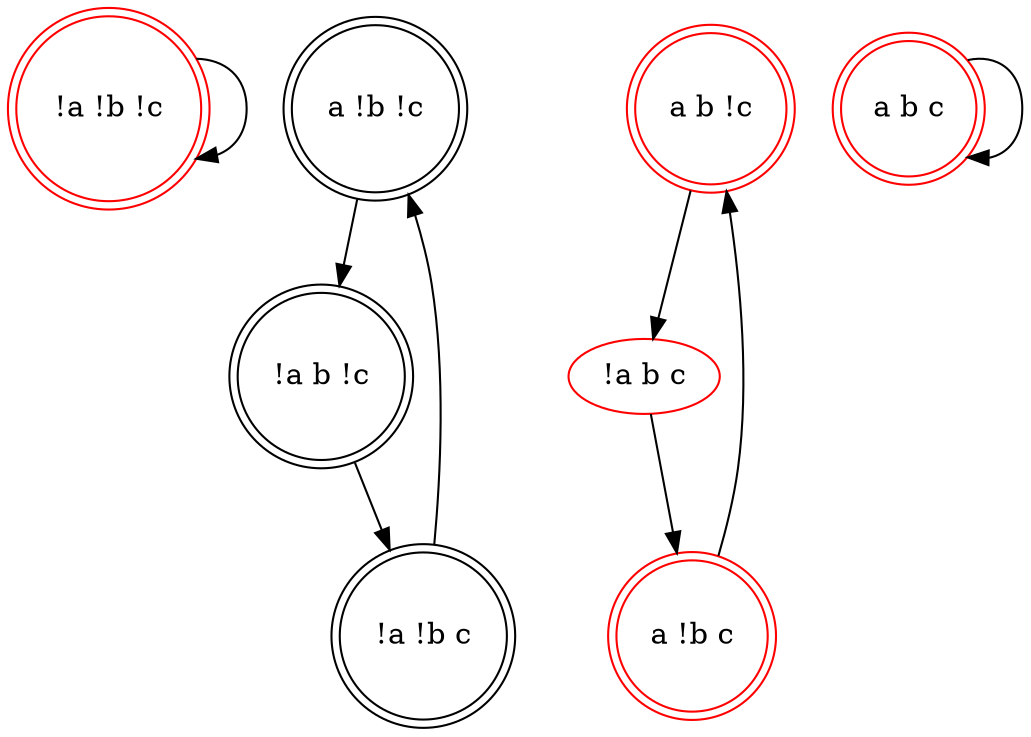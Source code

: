 digraph S {
  NODE0[label="!a !b !c" shape=doublecircle color=red]
  NODE1[label="a !b !c" shape=doublecircle ]
  NODE2[label="!a b !c" shape=doublecircle ]
  NODE3[label="a b !c" shape=doublecircle color=red]
  NODE4[label="!a !b c" shape=doublecircle ]
  NODE5[label="a !b c" shape=doublecircle color=red]
  NODE6[label="!a b c"  color=red]
  NODE7[label="a b c" shape=doublecircle color=red]

NODE0 -> NODE0
NODE1 -> NODE2
NODE2 -> NODE4
NODE3 -> NODE6
NODE4 -> NODE1
NODE5 -> NODE3
NODE6 -> NODE5
NODE7 -> NODE7

}
